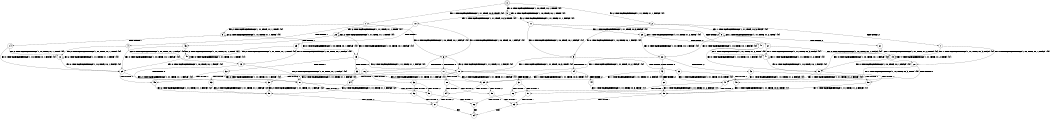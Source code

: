 digraph BCG {
size = "7, 10.5";
center = TRUE;
node [shape = circle];
0 [peripheries = 2];
0 -> 1 [label = "EX !1 !ATOMIC_EXCH_BRANCH (1, +1, TRUE, +0, 3, TRUE) !{0}"];
0 -> 2 [label = "EX !2 !ATOMIC_EXCH_BRANCH (1, +1, TRUE, +1, 1, FALSE) !{0}"];
0 -> 3 [label = "EX !0 !ATOMIC_EXCH_BRANCH (1, +0, TRUE, +0, 1, TRUE) !{0}"];
1 -> 4 [label = "TERMINATE !1"];
1 -> 5 [label = "EX !2 !ATOMIC_EXCH_BRANCH (1, +1, TRUE, +1, 1, TRUE) !{0}"];
1 -> 6 [label = "EX !0 !ATOMIC_EXCH_BRANCH (1, +0, TRUE, +0, 1, FALSE) !{0}"];
2 -> 7 [label = "TERMINATE !2"];
2 -> 8 [label = "EX !1 !ATOMIC_EXCH_BRANCH (1, +1, TRUE, +0, 3, FALSE) !{0}"];
2 -> 9 [label = "EX !0 !ATOMIC_EXCH_BRANCH (1, +0, TRUE, +0, 1, FALSE) !{0}"];
3 -> 10 [label = "EX !1 !ATOMIC_EXCH_BRANCH (1, +1, TRUE, +0, 3, TRUE) !{0}"];
3 -> 11 [label = "EX !2 !ATOMIC_EXCH_BRANCH (1, +1, TRUE, +1, 1, FALSE) !{0}"];
3 -> 3 [label = "EX !0 !ATOMIC_EXCH_BRANCH (1, +0, TRUE, +0, 1, TRUE) !{0}"];
4 -> 12 [label = "EX !2 !ATOMIC_EXCH_BRANCH (1, +1, TRUE, +1, 1, TRUE) !{0}"];
4 -> 13 [label = "EX !0 !ATOMIC_EXCH_BRANCH (1, +0, TRUE, +0, 1, FALSE) !{0}"];
5 -> 14 [label = "TERMINATE !1"];
5 -> 15 [label = "EX !0 !ATOMIC_EXCH_BRANCH (1, +0, TRUE, +0, 1, FALSE) !{0}"];
5 -> 5 [label = "EX !2 !ATOMIC_EXCH_BRANCH (1, +1, TRUE, +1, 1, TRUE) !{0}"];
6 -> 16 [label = "TERMINATE !1"];
6 -> 17 [label = "TERMINATE !0"];
6 -> 18 [label = "EX !2 !ATOMIC_EXCH_BRANCH (1, +1, TRUE, +1, 1, FALSE) !{0}"];
7 -> 19 [label = "EX !1 !ATOMIC_EXCH_BRANCH (1, +1, TRUE, +0, 3, FALSE) !{0}"];
7 -> 20 [label = "EX !0 !ATOMIC_EXCH_BRANCH (1, +0, TRUE, +0, 1, FALSE) !{0}"];
8 -> 21 [label = "TERMINATE !2"];
8 -> 22 [label = "EX !0 !ATOMIC_EXCH_BRANCH (1, +0, TRUE, +0, 1, FALSE) !{0}"];
8 -> 8 [label = "EX !1 !ATOMIC_EXCH_BRANCH (1, +1, TRUE, +1, 2, TRUE) !{0}"];
9 -> 23 [label = "TERMINATE !2"];
9 -> 24 [label = "TERMINATE !0"];
9 -> 18 [label = "EX !1 !ATOMIC_EXCH_BRANCH (1, +1, TRUE, +0, 3, TRUE) !{0}"];
10 -> 25 [label = "TERMINATE !1"];
10 -> 26 [label = "EX !2 !ATOMIC_EXCH_BRANCH (1, +1, TRUE, +1, 1, TRUE) !{0}"];
10 -> 6 [label = "EX !0 !ATOMIC_EXCH_BRANCH (1, +0, TRUE, +0, 1, FALSE) !{0}"];
11 -> 27 [label = "TERMINATE !2"];
11 -> 28 [label = "EX !1 !ATOMIC_EXCH_BRANCH (1, +1, TRUE, +0, 3, FALSE) !{0}"];
11 -> 9 [label = "EX !0 !ATOMIC_EXCH_BRANCH (1, +0, TRUE, +0, 1, FALSE) !{0}"];
12 -> 29 [label = "EX !0 !ATOMIC_EXCH_BRANCH (1, +0, TRUE, +0, 1, FALSE) !{0}"];
12 -> 12 [label = "EX !2 !ATOMIC_EXCH_BRANCH (1, +1, TRUE, +1, 1, TRUE) !{0}"];
13 -> 30 [label = "TERMINATE !0"];
13 -> 31 [label = "EX !2 !ATOMIC_EXCH_BRANCH (1, +1, TRUE, +1, 1, FALSE) !{0}"];
14 -> 29 [label = "EX !0 !ATOMIC_EXCH_BRANCH (1, +0, TRUE, +0, 1, FALSE) !{0}"];
14 -> 12 [label = "EX !2 !ATOMIC_EXCH_BRANCH (1, +1, TRUE, +1, 1, TRUE) !{0}"];
15 -> 32 [label = "TERMINATE !1"];
15 -> 33 [label = "TERMINATE !0"];
15 -> 18 [label = "EX !2 !ATOMIC_EXCH_BRANCH (1, +1, TRUE, +1, 1, FALSE) !{0}"];
16 -> 30 [label = "TERMINATE !0"];
16 -> 31 [label = "EX !2 !ATOMIC_EXCH_BRANCH (1, +1, TRUE, +1, 1, FALSE) !{0}"];
17 -> 34 [label = "TERMINATE !1"];
17 -> 35 [label = "EX !2 !ATOMIC_EXCH_BRANCH (1, +1, TRUE, +1, 1, FALSE) !{1}"];
18 -> 36 [label = "TERMINATE !1"];
18 -> 37 [label = "TERMINATE !2"];
18 -> 38 [label = "TERMINATE !0"];
19 -> 39 [label = "EX !0 !ATOMIC_EXCH_BRANCH (1, +0, TRUE, +0, 1, FALSE) !{0}"];
19 -> 19 [label = "EX !1 !ATOMIC_EXCH_BRANCH (1, +1, TRUE, +1, 2, TRUE) !{0}"];
20 -> 40 [label = "TERMINATE !0"];
20 -> 41 [label = "EX !1 !ATOMIC_EXCH_BRANCH (1, +1, TRUE, +0, 3, TRUE) !{0}"];
21 -> 39 [label = "EX !0 !ATOMIC_EXCH_BRANCH (1, +0, TRUE, +0, 1, FALSE) !{0}"];
21 -> 19 [label = "EX !1 !ATOMIC_EXCH_BRANCH (1, +1, TRUE, +1, 2, TRUE) !{0}"];
22 -> 42 [label = "TERMINATE !2"];
22 -> 43 [label = "TERMINATE !0"];
22 -> 18 [label = "EX !1 !ATOMIC_EXCH_BRANCH (1, +1, TRUE, +1, 2, FALSE) !{0}"];
23 -> 40 [label = "TERMINATE !0"];
23 -> 41 [label = "EX !1 !ATOMIC_EXCH_BRANCH (1, +1, TRUE, +0, 3, TRUE) !{0}"];
24 -> 44 [label = "TERMINATE !2"];
24 -> 35 [label = "EX !1 !ATOMIC_EXCH_BRANCH (1, +1, TRUE, +0, 3, TRUE) !{1}"];
25 -> 45 [label = "EX !2 !ATOMIC_EXCH_BRANCH (1, +1, TRUE, +1, 1, TRUE) !{0}"];
25 -> 13 [label = "EX !0 !ATOMIC_EXCH_BRANCH (1, +0, TRUE, +0, 1, FALSE) !{0}"];
26 -> 46 [label = "TERMINATE !1"];
26 -> 26 [label = "EX !2 !ATOMIC_EXCH_BRANCH (1, +1, TRUE, +1, 1, TRUE) !{0}"];
26 -> 15 [label = "EX !0 !ATOMIC_EXCH_BRANCH (1, +0, TRUE, +0, 1, FALSE) !{0}"];
27 -> 47 [label = "EX !1 !ATOMIC_EXCH_BRANCH (1, +1, TRUE, +0, 3, FALSE) !{0}"];
27 -> 20 [label = "EX !0 !ATOMIC_EXCH_BRANCH (1, +0, TRUE, +0, 1, FALSE) !{0}"];
28 -> 48 [label = "TERMINATE !2"];
28 -> 28 [label = "EX !1 !ATOMIC_EXCH_BRANCH (1, +1, TRUE, +1, 2, TRUE) !{0}"];
28 -> 22 [label = "EX !0 !ATOMIC_EXCH_BRANCH (1, +0, TRUE, +0, 1, FALSE) !{0}"];
29 -> 49 [label = "TERMINATE !0"];
29 -> 31 [label = "EX !2 !ATOMIC_EXCH_BRANCH (1, +1, TRUE, +1, 1, FALSE) !{0}"];
30 -> 50 [label = "EX !2 !ATOMIC_EXCH_BRANCH (1, +1, TRUE, +1, 1, FALSE) !{2}"];
31 -> 51 [label = "TERMINATE !2"];
31 -> 52 [label = "TERMINATE !0"];
32 -> 49 [label = "TERMINATE !0"];
32 -> 31 [label = "EX !2 !ATOMIC_EXCH_BRANCH (1, +1, TRUE, +1, 1, FALSE) !{0}"];
33 -> 53 [label = "TERMINATE !1"];
33 -> 35 [label = "EX !2 !ATOMIC_EXCH_BRANCH (1, +1, TRUE, +1, 1, FALSE) !{1}"];
34 -> 50 [label = "EX !2 !ATOMIC_EXCH_BRANCH (1, +1, TRUE, +1, 1, FALSE) !{2}"];
35 -> 54 [label = "TERMINATE !1"];
35 -> 55 [label = "TERMINATE !2"];
36 -> 51 [label = "TERMINATE !2"];
36 -> 52 [label = "TERMINATE !0"];
37 -> 56 [label = "TERMINATE !1"];
37 -> 57 [label = "TERMINATE !0"];
38 -> 54 [label = "TERMINATE !1"];
38 -> 55 [label = "TERMINATE !2"];
39 -> 58 [label = "TERMINATE !0"];
39 -> 41 [label = "EX !1 !ATOMIC_EXCH_BRANCH (1, +1, TRUE, +1, 2, FALSE) !{0}"];
40 -> 59 [label = "EX !1 !ATOMIC_EXCH_BRANCH (1, +1, TRUE, +0, 3, TRUE) !{1}"];
41 -> 56 [label = "TERMINATE !1"];
41 -> 57 [label = "TERMINATE !0"];
42 -> 58 [label = "TERMINATE !0"];
42 -> 41 [label = "EX !1 !ATOMIC_EXCH_BRANCH (1, +1, TRUE, +1, 2, FALSE) !{0}"];
43 -> 60 [label = "TERMINATE !2"];
43 -> 35 [label = "EX !1 !ATOMIC_EXCH_BRANCH (1, +1, TRUE, +1, 2, FALSE) !{1}"];
44 -> 59 [label = "EX !1 !ATOMIC_EXCH_BRANCH (1, +1, TRUE, +0, 3, TRUE) !{1}"];
45 -> 45 [label = "EX !2 !ATOMIC_EXCH_BRANCH (1, +1, TRUE, +1, 1, TRUE) !{0}"];
45 -> 29 [label = "EX !0 !ATOMIC_EXCH_BRANCH (1, +0, TRUE, +0, 1, FALSE) !{0}"];
46 -> 45 [label = "EX !2 !ATOMIC_EXCH_BRANCH (1, +1, TRUE, +1, 1, TRUE) !{0}"];
46 -> 29 [label = "EX !0 !ATOMIC_EXCH_BRANCH (1, +0, TRUE, +0, 1, FALSE) !{0}"];
47 -> 47 [label = "EX !1 !ATOMIC_EXCH_BRANCH (1, +1, TRUE, +1, 2, TRUE) !{0}"];
47 -> 39 [label = "EX !0 !ATOMIC_EXCH_BRANCH (1, +0, TRUE, +0, 1, FALSE) !{0}"];
48 -> 47 [label = "EX !1 !ATOMIC_EXCH_BRANCH (1, +1, TRUE, +1, 2, TRUE) !{0}"];
48 -> 39 [label = "EX !0 !ATOMIC_EXCH_BRANCH (1, +0, TRUE, +0, 1, FALSE) !{0}"];
49 -> 50 [label = "EX !2 !ATOMIC_EXCH_BRANCH (1, +1, TRUE, +1, 1, FALSE) !{2}"];
50 -> 61 [label = "TERMINATE !2"];
51 -> 62 [label = "TERMINATE !0"];
52 -> 61 [label = "TERMINATE !2"];
53 -> 50 [label = "EX !2 !ATOMIC_EXCH_BRANCH (1, +1, TRUE, +1, 1, FALSE) !{2}"];
54 -> 61 [label = "TERMINATE !2"];
55 -> 63 [label = "TERMINATE !1"];
56 -> 62 [label = "TERMINATE !0"];
57 -> 63 [label = "TERMINATE !1"];
58 -> 59 [label = "EX !1 !ATOMIC_EXCH_BRANCH (1, +1, TRUE, +1, 2, FALSE) !{1}"];
59 -> 63 [label = "TERMINATE !1"];
60 -> 59 [label = "EX !1 !ATOMIC_EXCH_BRANCH (1, +1, TRUE, +1, 2, FALSE) !{1}"];
61 -> 64 [label = "exit"];
62 -> 64 [label = "exit"];
63 -> 64 [label = "exit"];
}
